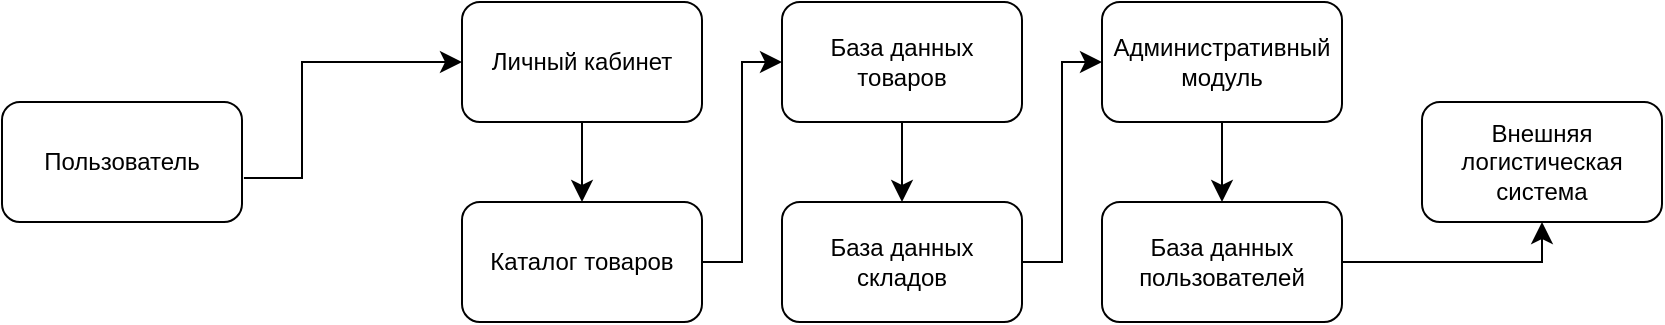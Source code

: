 <mxfile version="24.4.13" type="device">
  <diagram name="Страница — 1" id="tK6rdU9yK3GsA9eToHEq">
    <mxGraphModel dx="2234" dy="1641" grid="1" gridSize="10" guides="1" tooltips="1" connect="1" arrows="1" fold="1" page="0" pageScale="1" pageWidth="2336" pageHeight="1654" math="0" shadow="0">
      <root>
        <mxCell id="0" />
        <mxCell id="1" parent="0" />
        <mxCell id="Xo2gfTLUJfPY3YAQMC_2-1" value="Пользователь" style="rounded=1;whiteSpace=wrap;html=1;" vertex="1" parent="1">
          <mxGeometry x="-790" y="-370" width="120" height="60" as="geometry" />
        </mxCell>
        <mxCell id="Xo2gfTLUJfPY3YAQMC_2-13" style="edgeStyle=none;curved=1;rounded=0;orthogonalLoop=1;jettySize=auto;html=1;entryX=0.5;entryY=0;entryDx=0;entryDy=0;fontSize=12;startSize=8;endSize=8;" edge="1" parent="1" source="Xo2gfTLUJfPY3YAQMC_2-2" target="Xo2gfTLUJfPY3YAQMC_2-3">
          <mxGeometry relative="1" as="geometry" />
        </mxCell>
        <mxCell id="Xo2gfTLUJfPY3YAQMC_2-2" value="Личный кабинет" style="rounded=1;whiteSpace=wrap;html=1;" vertex="1" parent="1">
          <mxGeometry x="-560" y="-420" width="120" height="60" as="geometry" />
        </mxCell>
        <mxCell id="Xo2gfTLUJfPY3YAQMC_2-14" style="edgeStyle=none;curved=0;rounded=0;orthogonalLoop=1;jettySize=auto;html=1;entryX=0;entryY=0.5;entryDx=0;entryDy=0;fontSize=12;startSize=8;endSize=8;" edge="1" parent="1" source="Xo2gfTLUJfPY3YAQMC_2-3" target="Xo2gfTLUJfPY3YAQMC_2-4">
          <mxGeometry relative="1" as="geometry">
            <Array as="points">
              <mxPoint x="-420" y="-290" />
              <mxPoint x="-420" y="-390" />
            </Array>
          </mxGeometry>
        </mxCell>
        <mxCell id="Xo2gfTLUJfPY3YAQMC_2-3" value="Каталог товаров" style="rounded=1;whiteSpace=wrap;html=1;" vertex="1" parent="1">
          <mxGeometry x="-560" y="-320" width="120" height="60" as="geometry" />
        </mxCell>
        <mxCell id="Xo2gfTLUJfPY3YAQMC_2-15" style="edgeStyle=none;curved=1;rounded=0;orthogonalLoop=1;jettySize=auto;html=1;exitX=0.5;exitY=1;exitDx=0;exitDy=0;entryX=0.5;entryY=0;entryDx=0;entryDy=0;fontSize=12;startSize=8;endSize=8;" edge="1" parent="1" source="Xo2gfTLUJfPY3YAQMC_2-4" target="Xo2gfTLUJfPY3YAQMC_2-5">
          <mxGeometry relative="1" as="geometry" />
        </mxCell>
        <mxCell id="Xo2gfTLUJfPY3YAQMC_2-4" value="База данных товаров" style="rounded=1;whiteSpace=wrap;html=1;" vertex="1" parent="1">
          <mxGeometry x="-400" y="-420" width="120" height="60" as="geometry" />
        </mxCell>
        <mxCell id="Xo2gfTLUJfPY3YAQMC_2-16" style="edgeStyle=none;curved=0;rounded=0;orthogonalLoop=1;jettySize=auto;html=1;exitX=1;exitY=0.5;exitDx=0;exitDy=0;entryX=0;entryY=0.5;entryDx=0;entryDy=0;fontSize=12;startSize=8;endSize=8;" edge="1" parent="1" source="Xo2gfTLUJfPY3YAQMC_2-5" target="Xo2gfTLUJfPY3YAQMC_2-6">
          <mxGeometry relative="1" as="geometry">
            <Array as="points">
              <mxPoint x="-260" y="-290" />
              <mxPoint x="-260" y="-390" />
            </Array>
          </mxGeometry>
        </mxCell>
        <mxCell id="Xo2gfTLUJfPY3YAQMC_2-5" value="База данных складов" style="rounded=1;whiteSpace=wrap;html=1;" vertex="1" parent="1">
          <mxGeometry x="-400" y="-320" width="120" height="60" as="geometry" />
        </mxCell>
        <mxCell id="Xo2gfTLUJfPY3YAQMC_2-17" style="edgeStyle=none;curved=1;rounded=0;orthogonalLoop=1;jettySize=auto;html=1;exitX=0.5;exitY=1;exitDx=0;exitDy=0;fontSize=12;startSize=8;endSize=8;" edge="1" parent="1" source="Xo2gfTLUJfPY3YAQMC_2-6" target="Xo2gfTLUJfPY3YAQMC_2-8">
          <mxGeometry relative="1" as="geometry" />
        </mxCell>
        <mxCell id="Xo2gfTLUJfPY3YAQMC_2-6" value="Административный модуль" style="rounded=1;whiteSpace=wrap;html=1;" vertex="1" parent="1">
          <mxGeometry x="-240" y="-420" width="120" height="60" as="geometry" />
        </mxCell>
        <mxCell id="Xo2gfTLUJfPY3YAQMC_2-7" value="Внешняя логистическая система" style="rounded=1;whiteSpace=wrap;html=1;" vertex="1" parent="1">
          <mxGeometry x="-80" y="-370" width="120" height="60" as="geometry" />
        </mxCell>
        <mxCell id="Xo2gfTLUJfPY3YAQMC_2-18" style="edgeStyle=none;curved=0;rounded=0;orthogonalLoop=1;jettySize=auto;html=1;exitX=1;exitY=0.5;exitDx=0;exitDy=0;entryX=0.5;entryY=1;entryDx=0;entryDy=0;fontSize=12;startSize=8;endSize=8;" edge="1" parent="1" source="Xo2gfTLUJfPY3YAQMC_2-8" target="Xo2gfTLUJfPY3YAQMC_2-7">
          <mxGeometry relative="1" as="geometry">
            <Array as="points">
              <mxPoint x="-20" y="-290" />
            </Array>
          </mxGeometry>
        </mxCell>
        <mxCell id="Xo2gfTLUJfPY3YAQMC_2-8" value="База данных пользователей" style="rounded=1;whiteSpace=wrap;html=1;" vertex="1" parent="1">
          <mxGeometry x="-240" y="-320" width="120" height="60" as="geometry" />
        </mxCell>
        <mxCell id="Xo2gfTLUJfPY3YAQMC_2-12" value="" style="endArrow=classic;html=1;rounded=0;fontSize=12;startSize=8;endSize=8;curved=0;exitX=1.008;exitY=0.633;exitDx=0;exitDy=0;exitPerimeter=0;entryX=0;entryY=0.5;entryDx=0;entryDy=0;" edge="1" parent="1" source="Xo2gfTLUJfPY3YAQMC_2-1" target="Xo2gfTLUJfPY3YAQMC_2-2">
          <mxGeometry width="50" height="50" relative="1" as="geometry">
            <mxPoint x="-620" y="-200" as="sourcePoint" />
            <mxPoint x="-570" y="-250" as="targetPoint" />
            <Array as="points">
              <mxPoint x="-640" y="-332" />
              <mxPoint x="-640" y="-390" />
            </Array>
          </mxGeometry>
        </mxCell>
      </root>
    </mxGraphModel>
  </diagram>
</mxfile>
